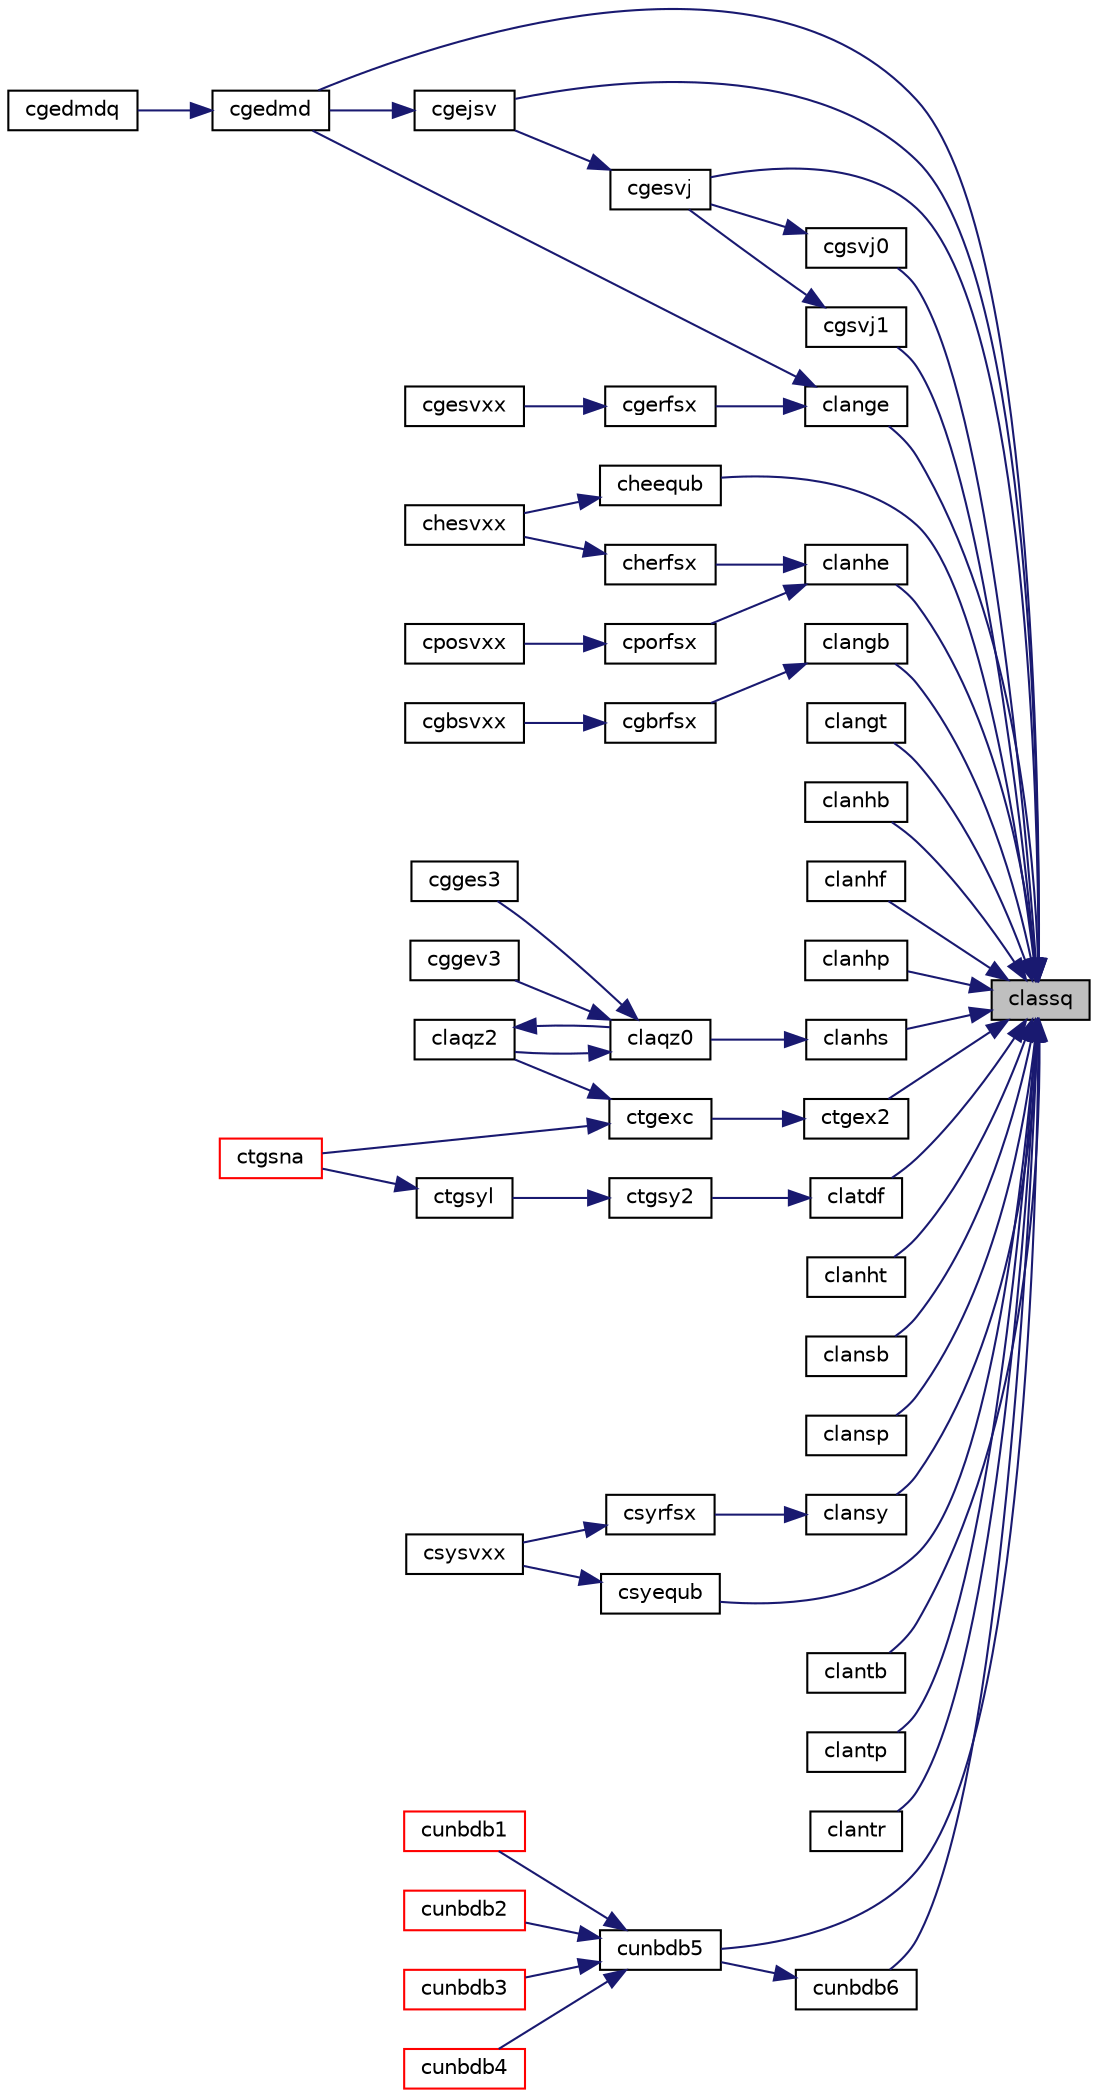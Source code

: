 digraph "classq"
{
 // LATEX_PDF_SIZE
  edge [fontname="Helvetica",fontsize="10",labelfontname="Helvetica",labelfontsize="10"];
  node [fontname="Helvetica",fontsize="10",shape=record];
  rankdir="RL";
  Node1 [label="classq",height=0.2,width=0.4,color="black", fillcolor="grey75", style="filled", fontcolor="black",tooltip="CLASSQ updates a sum of squares represented in scaled form."];
  Node1 -> Node2 [dir="back",color="midnightblue",fontsize="10",style="solid",fontname="Helvetica"];
  Node2 [label="cgedmd",height=0.2,width=0.4,color="black", fillcolor="white", style="filled",URL="$cgedmd_8f90.html#ae20a5be20e93752e6a0f2e85b78d5a96",tooltip="CGEDMD computes the Dynamic Mode Decomposition (DMD) for a pair of data snapshot matrices."];
  Node2 -> Node3 [dir="back",color="midnightblue",fontsize="10",style="solid",fontname="Helvetica"];
  Node3 [label="cgedmdq",height=0.2,width=0.4,color="black", fillcolor="white", style="filled",URL="$cgedmdq_8f90.html#a80108eada0975658d093e7bfd753b623",tooltip="CGEDMDQ computes the Dynamic Mode Decomposition (DMD) for a pair of data snapshot matrices."];
  Node1 -> Node4 [dir="back",color="midnightblue",fontsize="10",style="solid",fontname="Helvetica"];
  Node4 [label="cgejsv",height=0.2,width=0.4,color="black", fillcolor="white", style="filled",URL="$cgejsv_8f.html#a180e586691d6b25d7abc45fc79670906",tooltip="CGEJSV"];
  Node4 -> Node2 [dir="back",color="midnightblue",fontsize="10",style="solid",fontname="Helvetica"];
  Node1 -> Node5 [dir="back",color="midnightblue",fontsize="10",style="solid",fontname="Helvetica"];
  Node5 [label="cgesvj",height=0.2,width=0.4,color="black", fillcolor="white", style="filled",URL="$cgesvj_8f.html#a5835c472713d72b2cf73d8ece219220a",tooltip="CGESVJ"];
  Node5 -> Node4 [dir="back",color="midnightblue",fontsize="10",style="solid",fontname="Helvetica"];
  Node1 -> Node6 [dir="back",color="midnightblue",fontsize="10",style="solid",fontname="Helvetica"];
  Node6 [label="cgsvj0",height=0.2,width=0.4,color="black", fillcolor="white", style="filled",URL="$cgsvj0_8f.html#a635c61817477f56da75b8ceaa17354e0",tooltip="CGSVJ0 pre-processor for the routine cgesvj."];
  Node6 -> Node5 [dir="back",color="midnightblue",fontsize="10",style="solid",fontname="Helvetica"];
  Node1 -> Node7 [dir="back",color="midnightblue",fontsize="10",style="solid",fontname="Helvetica"];
  Node7 [label="cgsvj1",height=0.2,width=0.4,color="black", fillcolor="white", style="filled",URL="$cgsvj1_8f.html#ad1b1db374ee56fd9d417582e45092da5",tooltip="CGSVJ1 pre-processor for the routine cgesvj, applies Jacobi rotations targeting only particular pivot..."];
  Node7 -> Node5 [dir="back",color="midnightblue",fontsize="10",style="solid",fontname="Helvetica"];
  Node1 -> Node8 [dir="back",color="midnightblue",fontsize="10",style="solid",fontname="Helvetica"];
  Node8 [label="cheequb",height=0.2,width=0.4,color="black", fillcolor="white", style="filled",URL="$cheequb_8f.html#a986174490b3d9eb0d10502d96883e153",tooltip="CHEEQUB"];
  Node8 -> Node9 [dir="back",color="midnightblue",fontsize="10",style="solid",fontname="Helvetica"];
  Node9 [label="chesvxx",height=0.2,width=0.4,color="black", fillcolor="white", style="filled",URL="$chesvxx_8f.html#a362015bddbaafb0fe959ee14a9b9785b",tooltip="CHESVXX computes the solution to system of linear equations A * X = B for HE matrices"];
  Node1 -> Node10 [dir="back",color="midnightblue",fontsize="10",style="solid",fontname="Helvetica"];
  Node10 [label="clangb",height=0.2,width=0.4,color="black", fillcolor="white", style="filled",URL="$clangb_8f.html#a8bbfc1becb94399a6c92c37c94972587",tooltip="CLANGB returns the value of the 1-norm, Frobenius norm, infinity-norm, or the largest absolute value ..."];
  Node10 -> Node11 [dir="back",color="midnightblue",fontsize="10",style="solid",fontname="Helvetica"];
  Node11 [label="cgbrfsx",height=0.2,width=0.4,color="black", fillcolor="white", style="filled",URL="$cgbrfsx_8f.html#af9b3139572990172c3ff37bd77d1486c",tooltip="CGBRFSX"];
  Node11 -> Node12 [dir="back",color="midnightblue",fontsize="10",style="solid",fontname="Helvetica"];
  Node12 [label="cgbsvxx",height=0.2,width=0.4,color="black", fillcolor="white", style="filled",URL="$cgbsvxx_8f.html#a366c297439ac18cfefeb91629d44f2cb",tooltip="CGBSVXX computes the solution to system of linear equations A * X = B for GB matrices"];
  Node1 -> Node13 [dir="back",color="midnightblue",fontsize="10",style="solid",fontname="Helvetica"];
  Node13 [label="clange",height=0.2,width=0.4,color="black", fillcolor="white", style="filled",URL="$clange_8f.html#aa4e1d57c726257bbbfe0c89ef5461c3b",tooltip="CLANGE returns the value of the 1-norm, Frobenius norm, infinity-norm, or the largest absolute value ..."];
  Node13 -> Node2 [dir="back",color="midnightblue",fontsize="10",style="solid",fontname="Helvetica"];
  Node13 -> Node14 [dir="back",color="midnightblue",fontsize="10",style="solid",fontname="Helvetica"];
  Node14 [label="cgerfsx",height=0.2,width=0.4,color="black", fillcolor="white", style="filled",URL="$cgerfsx_8f.html#a1cc6317bb51919b658efa7bc80f286c2",tooltip="CGERFSX"];
  Node14 -> Node15 [dir="back",color="midnightblue",fontsize="10",style="solid",fontname="Helvetica"];
  Node15 [label="cgesvxx",height=0.2,width=0.4,color="black", fillcolor="white", style="filled",URL="$cgesvxx_8f.html#a54e141455b3d59923af0a5d79ffebcfb",tooltip="CGESVXX computes the solution to system of linear equations A * X = B for GE matrices"];
  Node1 -> Node16 [dir="back",color="midnightblue",fontsize="10",style="solid",fontname="Helvetica"];
  Node16 [label="clangt",height=0.2,width=0.4,color="black", fillcolor="white", style="filled",URL="$clangt_8f.html#a67f731c460d0fe02f7436fd76456671f",tooltip="CLANGT returns the value of the 1-norm, Frobenius norm, infinity-norm, or the largest absolute value ..."];
  Node1 -> Node17 [dir="back",color="midnightblue",fontsize="10",style="solid",fontname="Helvetica"];
  Node17 [label="clanhb",height=0.2,width=0.4,color="black", fillcolor="white", style="filled",URL="$clanhb_8f.html#aafc674abe35b58e2b197d57b708b52fe",tooltip="CLANHB returns the value of the 1-norm, or the Frobenius norm, or the infinity norm,..."];
  Node1 -> Node18 [dir="back",color="midnightblue",fontsize="10",style="solid",fontname="Helvetica"];
  Node18 [label="clanhe",height=0.2,width=0.4,color="black", fillcolor="white", style="filled",URL="$clanhe_8f.html#a398301349b086de6970721f0eae026bc",tooltip="CLANHE returns the value of the 1-norm, or the Frobenius norm, or the infinity norm,..."];
  Node18 -> Node19 [dir="back",color="midnightblue",fontsize="10",style="solid",fontname="Helvetica"];
  Node19 [label="cherfsx",height=0.2,width=0.4,color="black", fillcolor="white", style="filled",URL="$cherfsx_8f.html#ad731b6b72cf0a8e741748dc4eace0831",tooltip="CHERFSX"];
  Node19 -> Node9 [dir="back",color="midnightblue",fontsize="10",style="solid",fontname="Helvetica"];
  Node18 -> Node20 [dir="back",color="midnightblue",fontsize="10",style="solid",fontname="Helvetica"];
  Node20 [label="cporfsx",height=0.2,width=0.4,color="black", fillcolor="white", style="filled",URL="$cporfsx_8f.html#ad3d34aea85ff135afe5692ec73649249",tooltip="CPORFSX"];
  Node20 -> Node21 [dir="back",color="midnightblue",fontsize="10",style="solid",fontname="Helvetica"];
  Node21 [label="cposvxx",height=0.2,width=0.4,color="black", fillcolor="white", style="filled",URL="$cposvxx_8f.html#a9d8d6eb1ee0b2e2769fa5995714f09b3",tooltip="CPOSVXX computes the solution to system of linear equations A * X = B for PO matrices"];
  Node1 -> Node22 [dir="back",color="midnightblue",fontsize="10",style="solid",fontname="Helvetica"];
  Node22 [label="clanhf",height=0.2,width=0.4,color="black", fillcolor="white", style="filled",URL="$clanhf_8f.html#aa2dbca880cae84855b455c7445ed7bad",tooltip="CLANHF returns the value of the 1-norm, or the Frobenius norm, or the infinity norm,..."];
  Node1 -> Node23 [dir="back",color="midnightblue",fontsize="10",style="solid",fontname="Helvetica"];
  Node23 [label="clanhp",height=0.2,width=0.4,color="black", fillcolor="white", style="filled",URL="$clanhp_8f.html#aee94a4e667408353e410dc9825ed1552",tooltip="CLANHP returns the value of the 1-norm, or the Frobenius norm, or the infinity norm,..."];
  Node1 -> Node24 [dir="back",color="midnightblue",fontsize="10",style="solid",fontname="Helvetica"];
  Node24 [label="clanhs",height=0.2,width=0.4,color="black", fillcolor="white", style="filled",URL="$clanhs_8f.html#a2f0b86d91189ecd480a4b1469fd4c4d4",tooltip="CLANHS returns the value of the 1-norm, Frobenius norm, infinity-norm, or the largest absolute value ..."];
  Node24 -> Node25 [dir="back",color="midnightblue",fontsize="10",style="solid",fontname="Helvetica"];
  Node25 [label="claqz0",height=0.2,width=0.4,color="black", fillcolor="white", style="filled",URL="$claqz0_8f.html#aed62e805f0ae98da9dea643f1018f81c",tooltip="CLAQZ0"];
  Node25 -> Node26 [dir="back",color="midnightblue",fontsize="10",style="solid",fontname="Helvetica"];
  Node26 [label="cgges3",height=0.2,width=0.4,color="black", fillcolor="white", style="filled",URL="$cgges3_8f.html#a3dc709a1dd02201ad3cf186a12f518b7",tooltip="CGGES3 computes the eigenvalues, the Schur form, and, optionally, the matrix of Schur vectors for GE ..."];
  Node25 -> Node27 [dir="back",color="midnightblue",fontsize="10",style="solid",fontname="Helvetica"];
  Node27 [label="cggev3",height=0.2,width=0.4,color="black", fillcolor="white", style="filled",URL="$cggev3_8f.html#a2ed47545cc304bb0d7d5d50db826442a",tooltip="CGGEV3 computes the eigenvalues and, optionally, the left and/or right eigenvectors for GE matrices (..."];
  Node25 -> Node28 [dir="back",color="midnightblue",fontsize="10",style="solid",fontname="Helvetica"];
  Node28 [label="claqz2",height=0.2,width=0.4,color="black", fillcolor="white", style="filled",URL="$claqz2_8f.html#a7694233b6b4b9cad62a541d1ee08f1e0",tooltip="CLAQZ2"];
  Node28 -> Node25 [dir="back",color="midnightblue",fontsize="10",style="solid",fontname="Helvetica"];
  Node1 -> Node29 [dir="back",color="midnightblue",fontsize="10",style="solid",fontname="Helvetica"];
  Node29 [label="clanht",height=0.2,width=0.4,color="black", fillcolor="white", style="filled",URL="$clanht_8f.html#adfea8107e1eab15a58531132e08392cb",tooltip="CLANHT returns the value of the 1-norm, or the Frobenius norm, or the infinity norm,..."];
  Node1 -> Node30 [dir="back",color="midnightblue",fontsize="10",style="solid",fontname="Helvetica"];
  Node30 [label="clansb",height=0.2,width=0.4,color="black", fillcolor="white", style="filled",URL="$clansb_8f.html#a35b4b2dad025173d3d83526fdd03e797",tooltip="CLANSB returns the value of the 1-norm, or the Frobenius norm, or the infinity norm,..."];
  Node1 -> Node31 [dir="back",color="midnightblue",fontsize="10",style="solid",fontname="Helvetica"];
  Node31 [label="clansp",height=0.2,width=0.4,color="black", fillcolor="white", style="filled",URL="$clansp_8f.html#a6e46f3b7e4da04500a7267282cc21ac6",tooltip="CLANSP returns the value of the 1-norm, or the Frobenius norm, or the infinity norm,..."];
  Node1 -> Node32 [dir="back",color="midnightblue",fontsize="10",style="solid",fontname="Helvetica"];
  Node32 [label="clansy",height=0.2,width=0.4,color="black", fillcolor="white", style="filled",URL="$clansy_8f.html#ad2c86a28190eb12c91cda1c4faef5df7",tooltip="CLANSY returns the value of the 1-norm, or the Frobenius norm, or the infinity norm,..."];
  Node32 -> Node33 [dir="back",color="midnightblue",fontsize="10",style="solid",fontname="Helvetica"];
  Node33 [label="csyrfsx",height=0.2,width=0.4,color="black", fillcolor="white", style="filled",URL="$csyrfsx_8f.html#a0f93ca9ab2fc02b8de5f578316353b87",tooltip="CSYRFSX"];
  Node33 -> Node34 [dir="back",color="midnightblue",fontsize="10",style="solid",fontname="Helvetica"];
  Node34 [label="csysvxx",height=0.2,width=0.4,color="black", fillcolor="white", style="filled",URL="$csysvxx_8f.html#a48da16f71d9aa75098b8c6d3c4007979",tooltip="CSYSVXX computes the solution to system of linear equations A * X = B for SY matrices"];
  Node1 -> Node35 [dir="back",color="midnightblue",fontsize="10",style="solid",fontname="Helvetica"];
  Node35 [label="clantb",height=0.2,width=0.4,color="black", fillcolor="white", style="filled",URL="$clantb_8f.html#a1054f572f1c5d26ef1560c841217c157",tooltip="CLANTB returns the value of the 1-norm, or the Frobenius norm, or the infinity norm,..."];
  Node1 -> Node36 [dir="back",color="midnightblue",fontsize="10",style="solid",fontname="Helvetica"];
  Node36 [label="clantp",height=0.2,width=0.4,color="black", fillcolor="white", style="filled",URL="$clantp_8f.html#a9fb24c1d725e7cd75a0dce4ef4cbde54",tooltip="CLANTP returns the value of the 1-norm, or the Frobenius norm, or the infinity norm,..."];
  Node1 -> Node37 [dir="back",color="midnightblue",fontsize="10",style="solid",fontname="Helvetica"];
  Node37 [label="clantr",height=0.2,width=0.4,color="black", fillcolor="white", style="filled",URL="$clantr_8f.html#a4e91c4135b69aae50356563391b689ed",tooltip="CLANTR returns the value of the 1-norm, or the Frobenius norm, or the infinity norm,..."];
  Node1 -> Node38 [dir="back",color="midnightblue",fontsize="10",style="solid",fontname="Helvetica"];
  Node38 [label="clatdf",height=0.2,width=0.4,color="black", fillcolor="white", style="filled",URL="$clatdf_8f.html#afbf66d52fc55dd022234b27ea0d3efff",tooltip="CLATDF uses the LU factorization of the n-by-n matrix computed by sgetc2 and computes a contribution ..."];
  Node38 -> Node39 [dir="back",color="midnightblue",fontsize="10",style="solid",fontname="Helvetica"];
  Node39 [label="ctgsy2",height=0.2,width=0.4,color="black", fillcolor="white", style="filled",URL="$ctgsy2_8f.html#a82a880920a428b8ac1203547b0e74d6b",tooltip="CTGSY2 solves the generalized Sylvester equation (unblocked algorithm)."];
  Node39 -> Node40 [dir="back",color="midnightblue",fontsize="10",style="solid",fontname="Helvetica"];
  Node40 [label="ctgsyl",height=0.2,width=0.4,color="black", fillcolor="white", style="filled",URL="$ctgsyl_8f.html#aef7add4f653067c9b3e44569e6766d95",tooltip="CTGSYL"];
  Node40 -> Node41 [dir="back",color="midnightblue",fontsize="10",style="solid",fontname="Helvetica"];
  Node41 [label="ctgsna",height=0.2,width=0.4,color="red", fillcolor="white", style="filled",URL="$ctgsna_8f.html#a9b58d99b63263d7dbbeaecd9d0e3a755",tooltip="CTGSNA"];
  Node1 -> Node43 [dir="back",color="midnightblue",fontsize="10",style="solid",fontname="Helvetica"];
  Node43 [label="csyequb",height=0.2,width=0.4,color="black", fillcolor="white", style="filled",URL="$csyequb_8f.html#a076074a11ac1385855e8efe9cc3ca048",tooltip="CSYEQUB"];
  Node43 -> Node34 [dir="back",color="midnightblue",fontsize="10",style="solid",fontname="Helvetica"];
  Node1 -> Node44 [dir="back",color="midnightblue",fontsize="10",style="solid",fontname="Helvetica"];
  Node44 [label="ctgex2",height=0.2,width=0.4,color="black", fillcolor="white", style="filled",URL="$ctgex2_8f.html#ad1dd22026fefb08f31ddac6b92d8f2b6",tooltip="CTGEX2 swaps adjacent diagonal blocks in an upper (quasi) triangular matrix pair by an unitary equiva..."];
  Node44 -> Node45 [dir="back",color="midnightblue",fontsize="10",style="solid",fontname="Helvetica"];
  Node45 [label="ctgexc",height=0.2,width=0.4,color="black", fillcolor="white", style="filled",URL="$ctgexc_8f.html#a940fe176c0f222043756578707ac989c",tooltip="CTGEXC"];
  Node45 -> Node28 [dir="back",color="midnightblue",fontsize="10",style="solid",fontname="Helvetica"];
  Node45 -> Node41 [dir="back",color="midnightblue",fontsize="10",style="solid",fontname="Helvetica"];
  Node1 -> Node46 [dir="back",color="midnightblue",fontsize="10",style="solid",fontname="Helvetica"];
  Node46 [label="cunbdb5",height=0.2,width=0.4,color="black", fillcolor="white", style="filled",URL="$cunbdb5_8f.html#ada0b6134859c994e11839cb28f571ecc",tooltip="CUNBDB5"];
  Node46 -> Node47 [dir="back",color="midnightblue",fontsize="10",style="solid",fontname="Helvetica"];
  Node47 [label="cunbdb1",height=0.2,width=0.4,color="red", fillcolor="white", style="filled",URL="$cunbdb1_8f.html#afc17e240b4d77b89b8418bba48d7b1e0",tooltip="CUNBDB1"];
  Node46 -> Node49 [dir="back",color="midnightblue",fontsize="10",style="solid",fontname="Helvetica"];
  Node49 [label="cunbdb2",height=0.2,width=0.4,color="red", fillcolor="white", style="filled",URL="$cunbdb2_8f.html#a027ccf6f2b90d71f28d01a42263bd3b5",tooltip="CUNBDB2"];
  Node46 -> Node50 [dir="back",color="midnightblue",fontsize="10",style="solid",fontname="Helvetica"];
  Node50 [label="cunbdb3",height=0.2,width=0.4,color="red", fillcolor="white", style="filled",URL="$cunbdb3_8f.html#afb92ef1b967473e94d70a5fd200ee934",tooltip="CUNBDB3"];
  Node46 -> Node51 [dir="back",color="midnightblue",fontsize="10",style="solid",fontname="Helvetica"];
  Node51 [label="cunbdb4",height=0.2,width=0.4,color="red", fillcolor="white", style="filled",URL="$cunbdb4_8f.html#a98514d51140f885632f277a31acbe636",tooltip="CUNBDB4"];
  Node1 -> Node52 [dir="back",color="midnightblue",fontsize="10",style="solid",fontname="Helvetica"];
  Node52 [label="cunbdb6",height=0.2,width=0.4,color="black", fillcolor="white", style="filled",URL="$cunbdb6_8f.html#a5530a79c1299188781908c2d385af9fc",tooltip="CUNBDB6"];
  Node52 -> Node46 [dir="back",color="midnightblue",fontsize="10",style="solid",fontname="Helvetica"];
}
